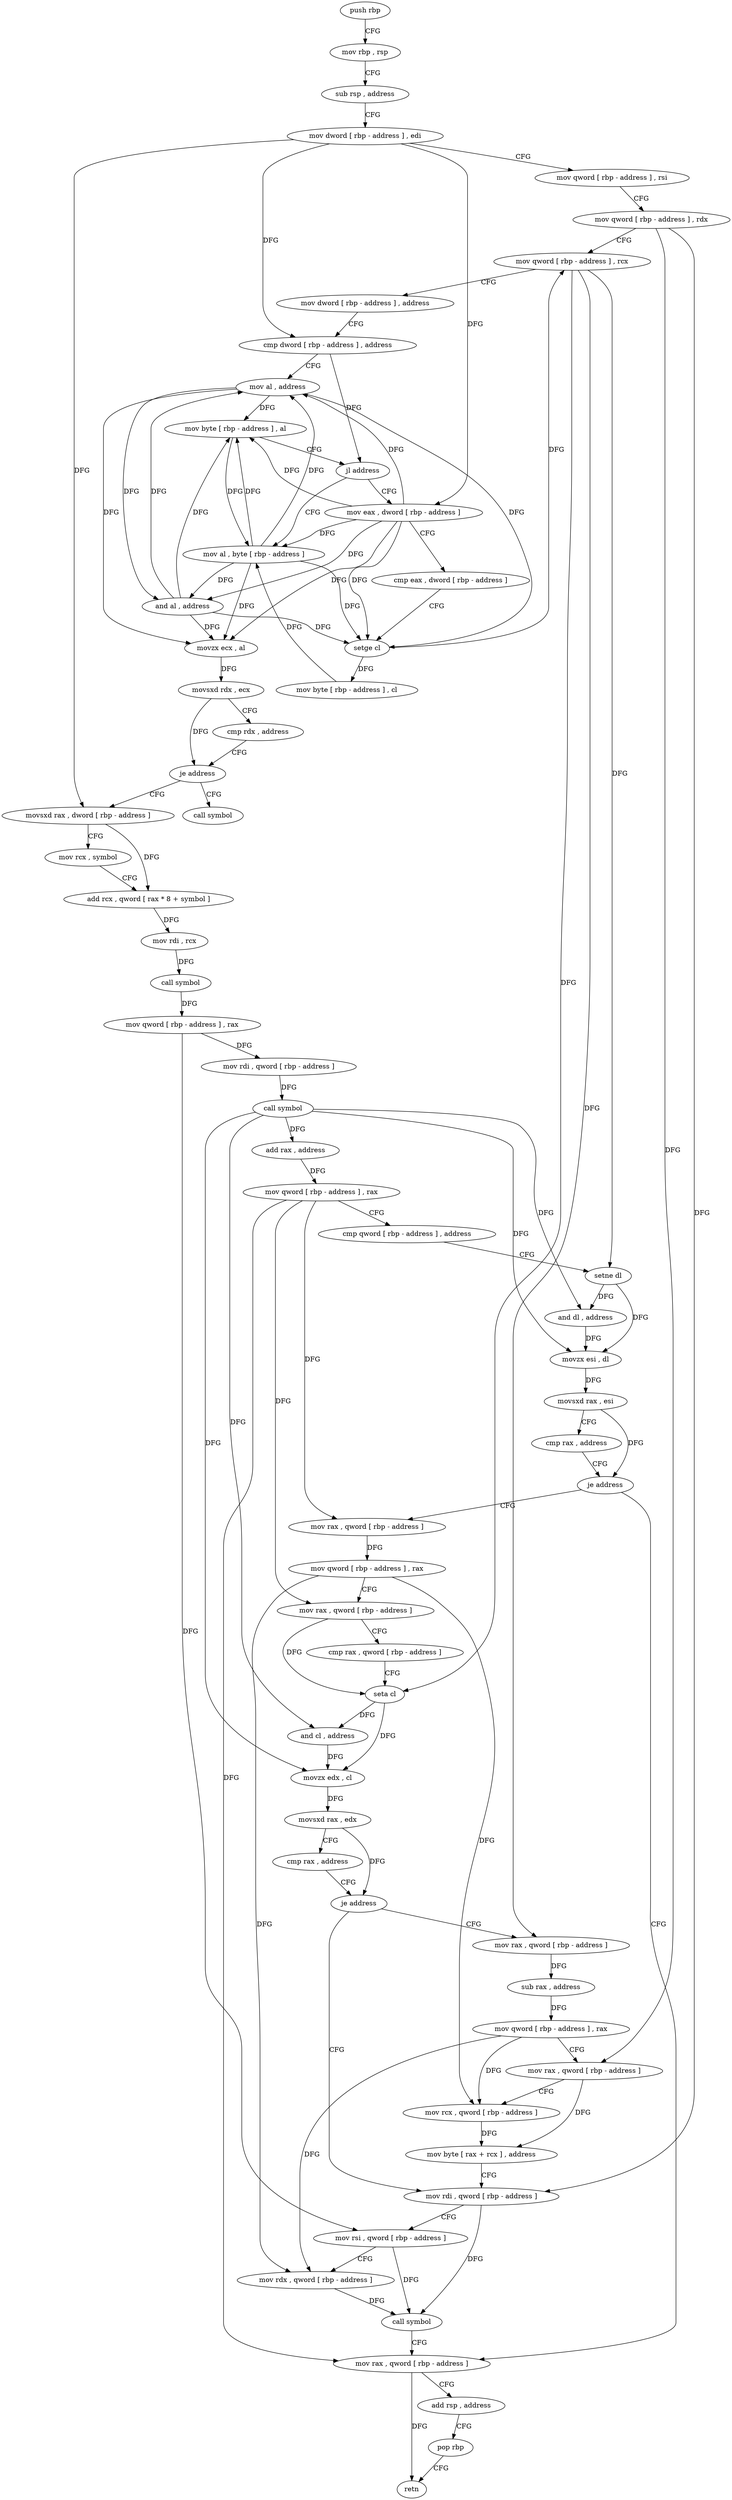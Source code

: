 digraph "func" {
"4226480" [label = "push rbp" ]
"4226481" [label = "mov rbp , rsp" ]
"4226484" [label = "sub rsp , address" ]
"4226488" [label = "mov dword [ rbp - address ] , edi" ]
"4226491" [label = "mov qword [ rbp - address ] , rsi" ]
"4226495" [label = "mov qword [ rbp - address ] , rdx" ]
"4226499" [label = "mov qword [ rbp - address ] , rcx" ]
"4226503" [label = "mov dword [ rbp - address ] , address" ]
"4226510" [label = "cmp dword [ rbp - address ] , address" ]
"4226514" [label = "mov al , address" ]
"4226516" [label = "mov byte [ rbp - address ] , al" ]
"4226519" [label = "jl address" ]
"4226537" [label = "mov al , byte [ rbp - address ]" ]
"4226525" [label = "mov eax , dword [ rbp - address ]" ]
"4226540" [label = "and al , address" ]
"4226542" [label = "movzx ecx , al" ]
"4226545" [label = "movsxd rdx , ecx" ]
"4226548" [label = "cmp rdx , address" ]
"4226552" [label = "je address" ]
"4226563" [label = "movsxd rax , dword [ rbp - address ]" ]
"4226558" [label = "call symbol" ]
"4226528" [label = "cmp eax , dword [ rbp - address ]" ]
"4226531" [label = "setge cl" ]
"4226534" [label = "mov byte [ rbp - address ] , cl" ]
"4226567" [label = "mov rcx , symbol" ]
"4226577" [label = "add rcx , qword [ rax * 8 + symbol ]" ]
"4226585" [label = "mov rdi , rcx" ]
"4226588" [label = "call symbol" ]
"4226593" [label = "mov qword [ rbp - address ] , rax" ]
"4226597" [label = "mov rdi , qword [ rbp - address ]" ]
"4226601" [label = "call symbol" ]
"4226606" [label = "add rax , address" ]
"4226612" [label = "mov qword [ rbp - address ] , rax" ]
"4226616" [label = "cmp qword [ rbp - address ] , address" ]
"4226621" [label = "setne dl" ]
"4226624" [label = "and dl , address" ]
"4226627" [label = "movzx esi , dl" ]
"4226630" [label = "movsxd rax , esi" ]
"4226633" [label = "cmp rax , address" ]
"4226637" [label = "je address" ]
"4226724" [label = "mov rax , qword [ rbp - address ]" ]
"4226643" [label = "mov rax , qword [ rbp - address ]" ]
"4226728" [label = "add rsp , address" ]
"4226732" [label = "pop rbp" ]
"4226733" [label = "retn" ]
"4226647" [label = "mov qword [ rbp - address ] , rax" ]
"4226651" [label = "mov rax , qword [ rbp - address ]" ]
"4226655" [label = "cmp rax , qword [ rbp - address ]" ]
"4226659" [label = "seta cl" ]
"4226662" [label = "and cl , address" ]
"4226665" [label = "movzx edx , cl" ]
"4226668" [label = "movsxd rax , edx" ]
"4226671" [label = "cmp rax , address" ]
"4226675" [label = "je address" ]
"4226707" [label = "mov rdi , qword [ rbp - address ]" ]
"4226681" [label = "mov rax , qword [ rbp - address ]" ]
"4226711" [label = "mov rsi , qword [ rbp - address ]" ]
"4226715" [label = "mov rdx , qword [ rbp - address ]" ]
"4226719" [label = "call symbol" ]
"4226685" [label = "sub rax , address" ]
"4226691" [label = "mov qword [ rbp - address ] , rax" ]
"4226695" [label = "mov rax , qword [ rbp - address ]" ]
"4226699" [label = "mov rcx , qword [ rbp - address ]" ]
"4226703" [label = "mov byte [ rax + rcx ] , address" ]
"4226480" -> "4226481" [ label = "CFG" ]
"4226481" -> "4226484" [ label = "CFG" ]
"4226484" -> "4226488" [ label = "CFG" ]
"4226488" -> "4226491" [ label = "CFG" ]
"4226488" -> "4226510" [ label = "DFG" ]
"4226488" -> "4226525" [ label = "DFG" ]
"4226488" -> "4226563" [ label = "DFG" ]
"4226491" -> "4226495" [ label = "CFG" ]
"4226495" -> "4226499" [ label = "CFG" ]
"4226495" -> "4226707" [ label = "DFG" ]
"4226495" -> "4226695" [ label = "DFG" ]
"4226499" -> "4226503" [ label = "CFG" ]
"4226499" -> "4226621" [ label = "DFG" ]
"4226499" -> "4226659" [ label = "DFG" ]
"4226499" -> "4226681" [ label = "DFG" ]
"4226503" -> "4226510" [ label = "CFG" ]
"4226510" -> "4226514" [ label = "CFG" ]
"4226510" -> "4226519" [ label = "DFG" ]
"4226514" -> "4226516" [ label = "DFG" ]
"4226514" -> "4226540" [ label = "DFG" ]
"4226514" -> "4226542" [ label = "DFG" ]
"4226514" -> "4226531" [ label = "DFG" ]
"4226516" -> "4226519" [ label = "CFG" ]
"4226516" -> "4226537" [ label = "DFG" ]
"4226519" -> "4226537" [ label = "CFG" ]
"4226519" -> "4226525" [ label = "CFG" ]
"4226537" -> "4226540" [ label = "DFG" ]
"4226537" -> "4226514" [ label = "DFG" ]
"4226537" -> "4226516" [ label = "DFG" ]
"4226537" -> "4226542" [ label = "DFG" ]
"4226537" -> "4226531" [ label = "DFG" ]
"4226525" -> "4226528" [ label = "CFG" ]
"4226525" -> "4226514" [ label = "DFG" ]
"4226525" -> "4226516" [ label = "DFG" ]
"4226525" -> "4226540" [ label = "DFG" ]
"4226525" -> "4226542" [ label = "DFG" ]
"4226525" -> "4226537" [ label = "DFG" ]
"4226525" -> "4226531" [ label = "DFG" ]
"4226540" -> "4226542" [ label = "DFG" ]
"4226540" -> "4226514" [ label = "DFG" ]
"4226540" -> "4226516" [ label = "DFG" ]
"4226540" -> "4226531" [ label = "DFG" ]
"4226542" -> "4226545" [ label = "DFG" ]
"4226545" -> "4226548" [ label = "CFG" ]
"4226545" -> "4226552" [ label = "DFG" ]
"4226548" -> "4226552" [ label = "CFG" ]
"4226552" -> "4226563" [ label = "CFG" ]
"4226552" -> "4226558" [ label = "CFG" ]
"4226563" -> "4226567" [ label = "CFG" ]
"4226563" -> "4226577" [ label = "DFG" ]
"4226528" -> "4226531" [ label = "CFG" ]
"4226531" -> "4226534" [ label = "DFG" ]
"4226531" -> "4226499" [ label = "DFG" ]
"4226534" -> "4226537" [ label = "DFG" ]
"4226567" -> "4226577" [ label = "CFG" ]
"4226577" -> "4226585" [ label = "DFG" ]
"4226585" -> "4226588" [ label = "DFG" ]
"4226588" -> "4226593" [ label = "DFG" ]
"4226593" -> "4226597" [ label = "DFG" ]
"4226593" -> "4226711" [ label = "DFG" ]
"4226597" -> "4226601" [ label = "DFG" ]
"4226601" -> "4226606" [ label = "DFG" ]
"4226601" -> "4226662" [ label = "DFG" ]
"4226601" -> "4226665" [ label = "DFG" ]
"4226601" -> "4226624" [ label = "DFG" ]
"4226601" -> "4226627" [ label = "DFG" ]
"4226606" -> "4226612" [ label = "DFG" ]
"4226612" -> "4226616" [ label = "CFG" ]
"4226612" -> "4226724" [ label = "DFG" ]
"4226612" -> "4226643" [ label = "DFG" ]
"4226612" -> "4226651" [ label = "DFG" ]
"4226616" -> "4226621" [ label = "CFG" ]
"4226621" -> "4226624" [ label = "DFG" ]
"4226621" -> "4226627" [ label = "DFG" ]
"4226624" -> "4226627" [ label = "DFG" ]
"4226627" -> "4226630" [ label = "DFG" ]
"4226630" -> "4226633" [ label = "CFG" ]
"4226630" -> "4226637" [ label = "DFG" ]
"4226633" -> "4226637" [ label = "CFG" ]
"4226637" -> "4226724" [ label = "CFG" ]
"4226637" -> "4226643" [ label = "CFG" ]
"4226724" -> "4226728" [ label = "CFG" ]
"4226724" -> "4226733" [ label = "DFG" ]
"4226643" -> "4226647" [ label = "DFG" ]
"4226728" -> "4226732" [ label = "CFG" ]
"4226732" -> "4226733" [ label = "CFG" ]
"4226647" -> "4226651" [ label = "CFG" ]
"4226647" -> "4226715" [ label = "DFG" ]
"4226647" -> "4226699" [ label = "DFG" ]
"4226651" -> "4226655" [ label = "CFG" ]
"4226651" -> "4226659" [ label = "DFG" ]
"4226655" -> "4226659" [ label = "CFG" ]
"4226659" -> "4226662" [ label = "DFG" ]
"4226659" -> "4226665" [ label = "DFG" ]
"4226662" -> "4226665" [ label = "DFG" ]
"4226665" -> "4226668" [ label = "DFG" ]
"4226668" -> "4226671" [ label = "CFG" ]
"4226668" -> "4226675" [ label = "DFG" ]
"4226671" -> "4226675" [ label = "CFG" ]
"4226675" -> "4226707" [ label = "CFG" ]
"4226675" -> "4226681" [ label = "CFG" ]
"4226707" -> "4226711" [ label = "CFG" ]
"4226707" -> "4226719" [ label = "DFG" ]
"4226681" -> "4226685" [ label = "DFG" ]
"4226711" -> "4226715" [ label = "CFG" ]
"4226711" -> "4226719" [ label = "DFG" ]
"4226715" -> "4226719" [ label = "DFG" ]
"4226719" -> "4226724" [ label = "CFG" ]
"4226685" -> "4226691" [ label = "DFG" ]
"4226691" -> "4226695" [ label = "CFG" ]
"4226691" -> "4226715" [ label = "DFG" ]
"4226691" -> "4226699" [ label = "DFG" ]
"4226695" -> "4226699" [ label = "CFG" ]
"4226695" -> "4226703" [ label = "DFG" ]
"4226699" -> "4226703" [ label = "DFG" ]
"4226703" -> "4226707" [ label = "CFG" ]
}

